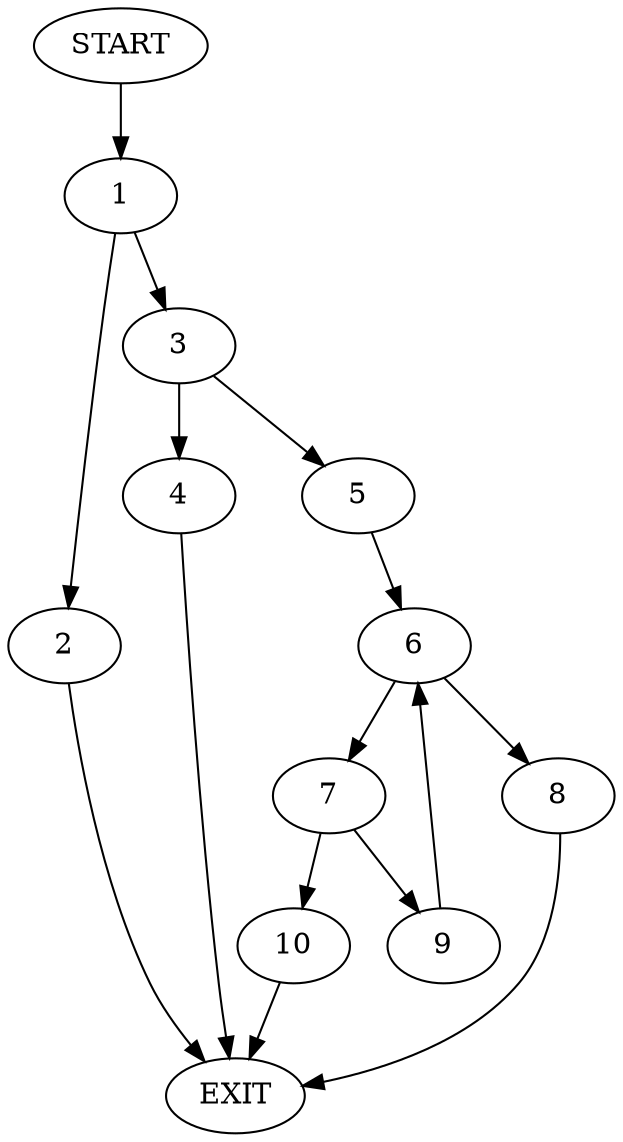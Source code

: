 digraph {
0 [label="START"]
11 [label="EXIT"]
0 -> 1
1 -> 2
1 -> 3
3 -> 4
3 -> 5
2 -> 11
4 -> 11
5 -> 6
6 -> 7
6 -> 8
7 -> 9
7 -> 10
8 -> 11
9 -> 6
10 -> 11
}
